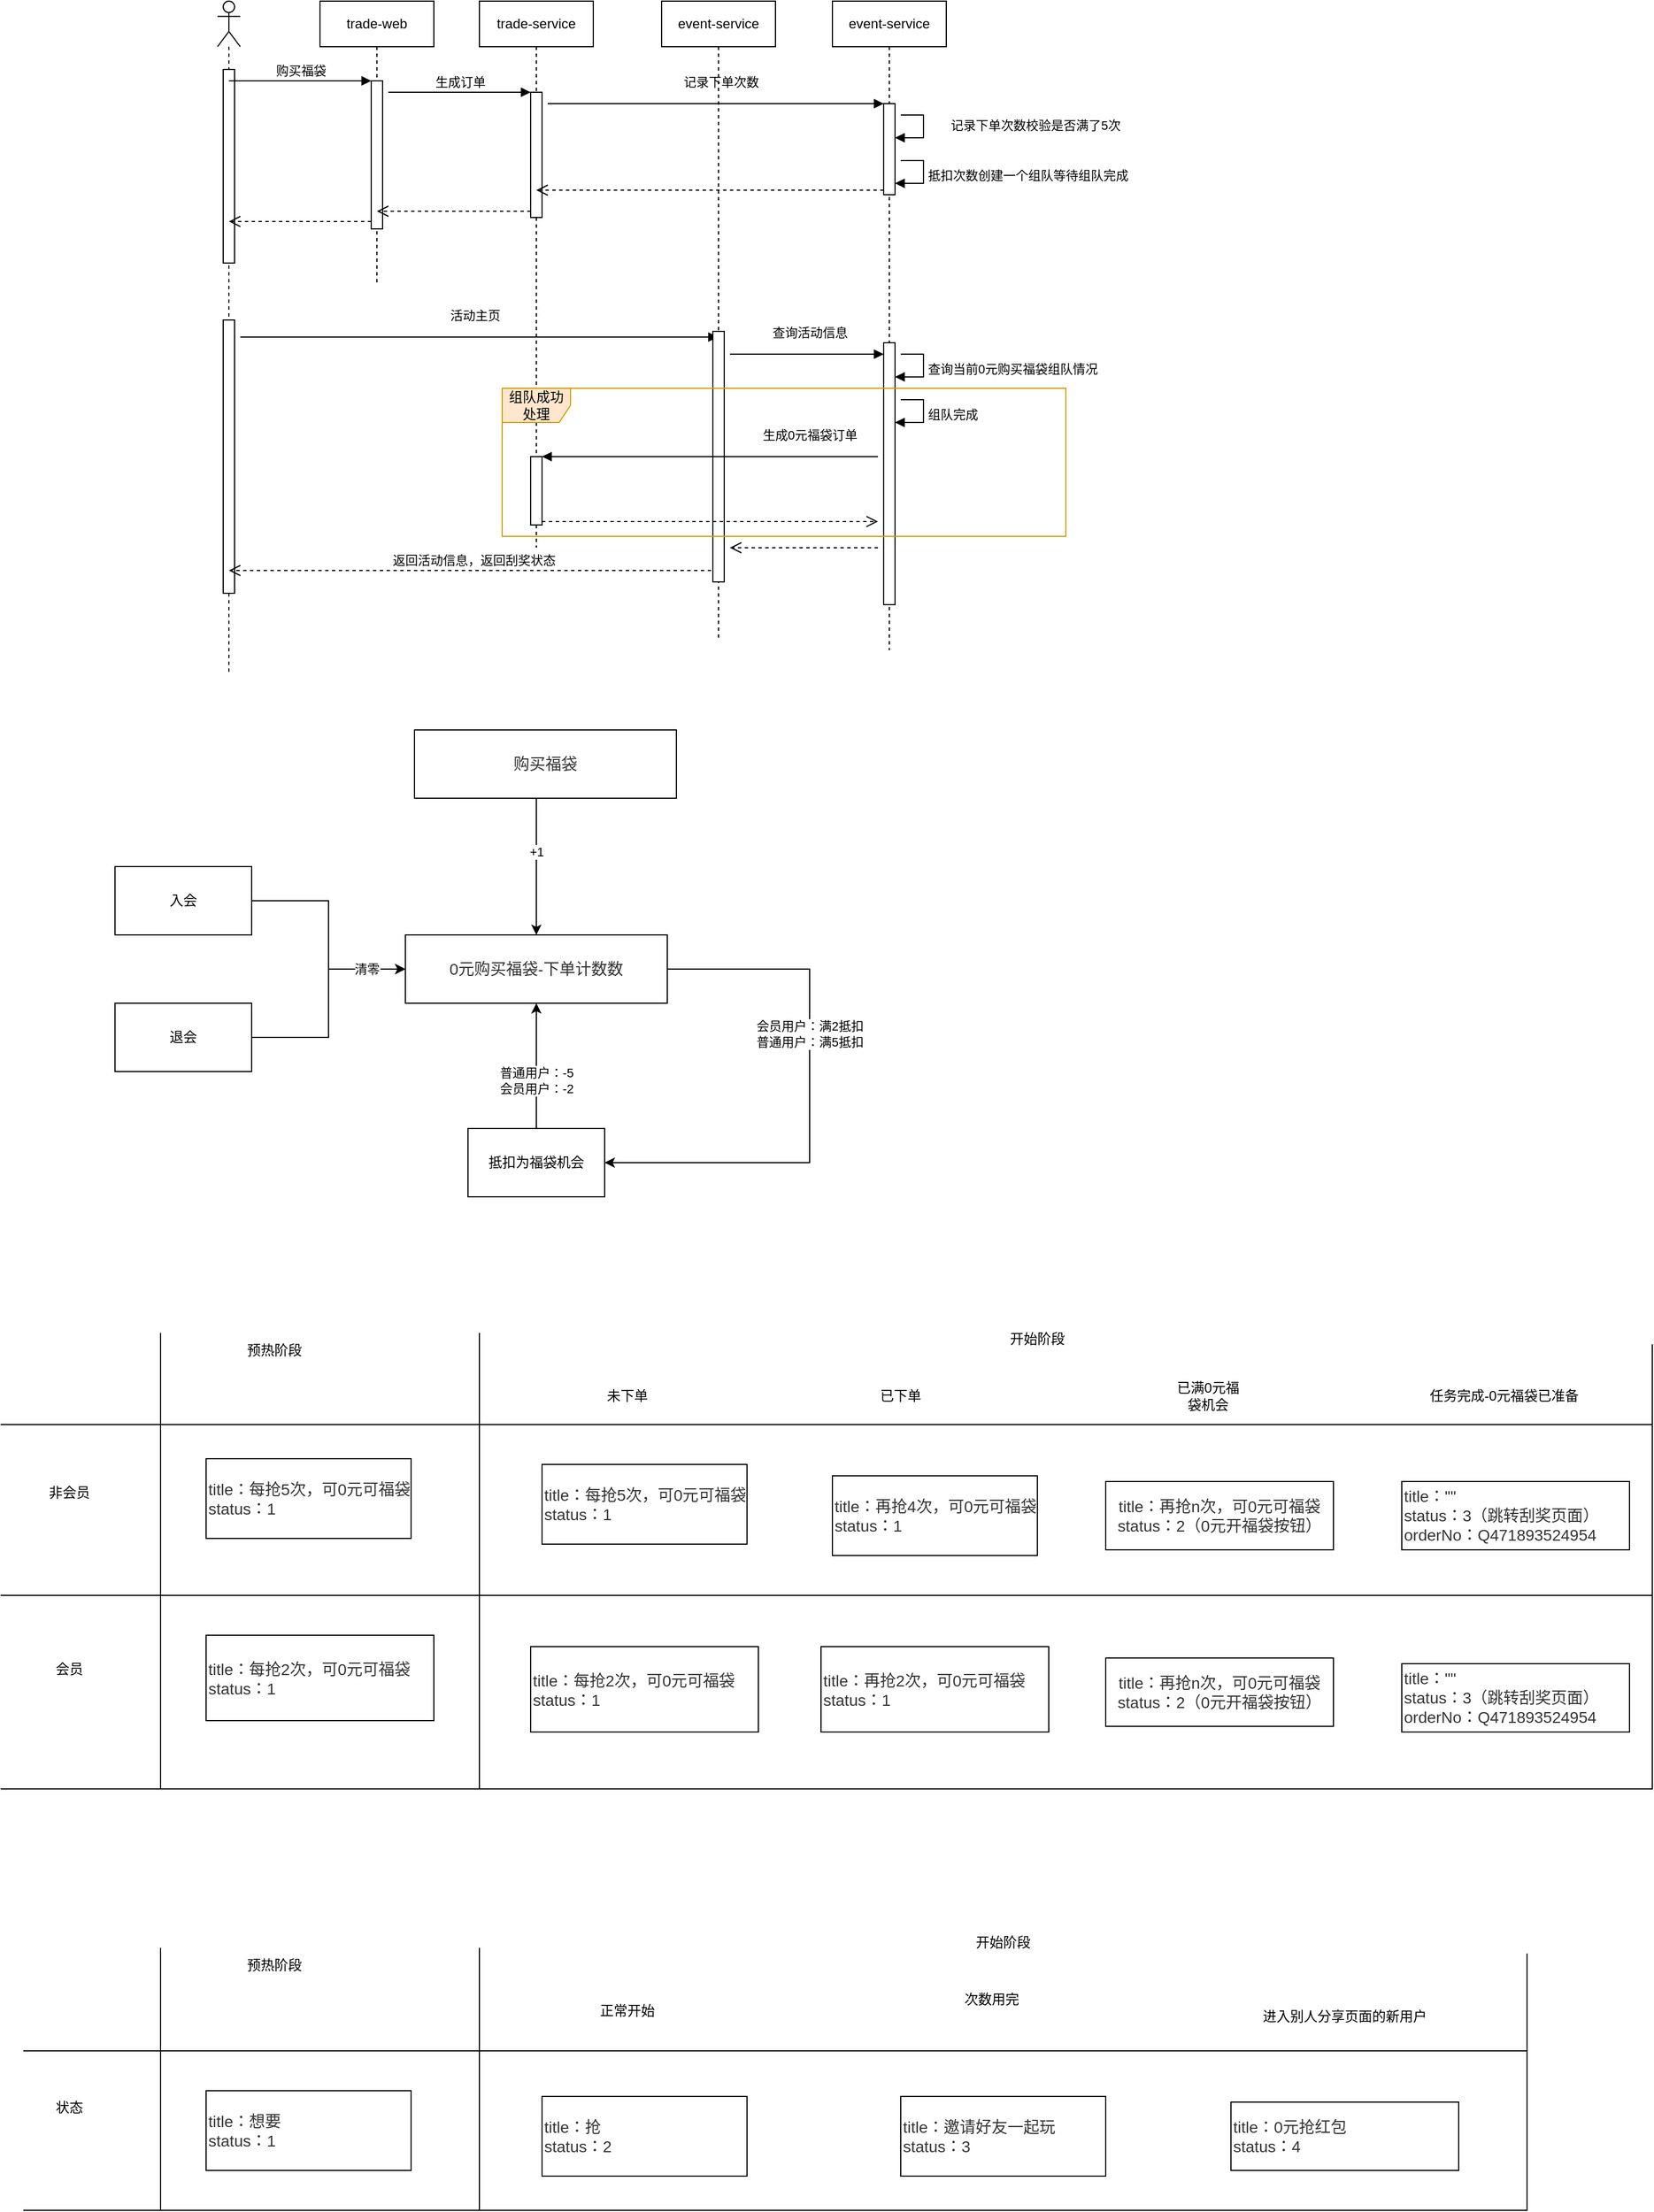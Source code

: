 <mxfile version="20.5.1" type="github">
  <diagram id="ZX7ptl6I8kiIV-eaA9eT" name="第 1 页">
    <mxGraphModel dx="1504" dy="568" grid="1" gridSize="10" guides="1" tooltips="1" connect="1" arrows="1" fold="1" page="1" pageScale="1" pageWidth="827" pageHeight="1169" math="0" shadow="0">
      <root>
        <mxCell id="0" />
        <mxCell id="1" parent="0" />
        <mxCell id="yfVmA0aF0Gnp8G_5uau8-117" value="" style="shape=partialRectangle;whiteSpace=wrap;html=1;bottom=0;top=0;fillColor=none;" vertex="1" parent="1">
          <mxGeometry x="470" y="1795" width="920" height="225" as="geometry" />
        </mxCell>
        <mxCell id="yfVmA0aF0Gnp8G_5uau8-116" value="" style="shape=partialRectangle;whiteSpace=wrap;html=1;bottom=0;top=0;fillColor=none;" vertex="1" parent="1">
          <mxGeometry x="190" y="1790" width="280" height="230" as="geometry" />
        </mxCell>
        <mxCell id="yfVmA0aF0Gnp8G_5uau8-80" value="" style="shape=partialRectangle;whiteSpace=wrap;html=1;left=0;right=0;fillColor=none;" vertex="1" parent="1">
          <mxGeometry x="50" y="1480" width="1450" height="170" as="geometry" />
        </mxCell>
        <mxCell id="yfVmA0aF0Gnp8G_5uau8-78" value="" style="shape=partialRectangle;whiteSpace=wrap;html=1;left=0;right=0;fillColor=none;" vertex="1" parent="1">
          <mxGeometry x="50" y="1330" width="1450" height="150" as="geometry" />
        </mxCell>
        <mxCell id="yfVmA0aF0Gnp8G_5uau8-1" value="trade-service" style="shape=umlLifeline;perimeter=lifelinePerimeter;whiteSpace=wrap;html=1;container=1;collapsible=0;recursiveResize=0;outlineConnect=0;" vertex="1" parent="1">
          <mxGeometry x="470" y="80" width="100" height="480" as="geometry" />
        </mxCell>
        <mxCell id="yfVmA0aF0Gnp8G_5uau8-14" value="" style="html=1;points=[];perimeter=orthogonalPerimeter;" vertex="1" parent="yfVmA0aF0Gnp8G_5uau8-1">
          <mxGeometry x="45" y="80" width="10" height="110" as="geometry" />
        </mxCell>
        <mxCell id="yfVmA0aF0Gnp8G_5uau8-3" value="event-service" style="shape=umlLifeline;perimeter=lifelinePerimeter;whiteSpace=wrap;html=1;container=1;collapsible=0;recursiveResize=0;outlineConnect=0;" vertex="1" parent="1">
          <mxGeometry x="780" y="80" width="100" height="570" as="geometry" />
        </mxCell>
        <mxCell id="yfVmA0aF0Gnp8G_5uau8-17" value="" style="html=1;points=[];perimeter=orthogonalPerimeter;" vertex="1" parent="yfVmA0aF0Gnp8G_5uau8-3">
          <mxGeometry x="45" y="90" width="10" height="80" as="geometry" />
        </mxCell>
        <mxCell id="yfVmA0aF0Gnp8G_5uau8-21" value="记录下单次数校验是否满了5次" style="edgeStyle=orthogonalEdgeStyle;html=1;align=left;spacingLeft=2;endArrow=block;rounded=0;entryX=1;entryY=0;" edge="1" parent="yfVmA0aF0Gnp8G_5uau8-3">
          <mxGeometry x="-0.077" y="20" relative="1" as="geometry">
            <mxPoint x="60" y="100" as="sourcePoint" />
            <Array as="points">
              <mxPoint x="80" y="100" />
            </Array>
            <mxPoint x="55" y="120" as="targetPoint" />
            <mxPoint y="-1" as="offset" />
          </mxGeometry>
        </mxCell>
        <mxCell id="yfVmA0aF0Gnp8G_5uau8-24" value="抵扣次数创建一个组队等待组队完成" style="edgeStyle=orthogonalEdgeStyle;html=1;align=left;spacingLeft=2;endArrow=block;rounded=0;entryX=1;entryY=0;" edge="1" parent="yfVmA0aF0Gnp8G_5uau8-3">
          <mxGeometry relative="1" as="geometry">
            <mxPoint x="60" y="140" as="sourcePoint" />
            <Array as="points">
              <mxPoint x="80" y="140" />
              <mxPoint x="80" y="160" />
            </Array>
            <mxPoint x="55" y="160" as="targetPoint" />
          </mxGeometry>
        </mxCell>
        <mxCell id="yfVmA0aF0Gnp8G_5uau8-4" value="" style="shape=umlLifeline;participant=umlActor;perimeter=lifelinePerimeter;whiteSpace=wrap;html=1;container=1;collapsible=0;recursiveResize=0;verticalAlign=top;spacingTop=36;outlineConnect=0;" vertex="1" parent="1">
          <mxGeometry x="240" y="80" width="20" height="590" as="geometry" />
        </mxCell>
        <mxCell id="yfVmA0aF0Gnp8G_5uau8-13" value="" style="html=1;points=[];perimeter=orthogonalPerimeter;" vertex="1" parent="yfVmA0aF0Gnp8G_5uau8-4">
          <mxGeometry x="5" y="60" width="10" height="170" as="geometry" />
        </mxCell>
        <mxCell id="yfVmA0aF0Gnp8G_5uau8-28" value="" style="html=1;points=[];perimeter=orthogonalPerimeter;" vertex="1" parent="yfVmA0aF0Gnp8G_5uau8-4">
          <mxGeometry x="5" y="280" width="10" height="240" as="geometry" />
        </mxCell>
        <mxCell id="yfVmA0aF0Gnp8G_5uau8-5" value="trade-web" style="shape=umlLifeline;perimeter=lifelinePerimeter;whiteSpace=wrap;html=1;container=1;collapsible=0;recursiveResize=0;outlineConnect=0;" vertex="1" parent="1">
          <mxGeometry x="330" y="80" width="100" height="250" as="geometry" />
        </mxCell>
        <mxCell id="yfVmA0aF0Gnp8G_5uau8-10" value="" style="html=1;points=[];perimeter=orthogonalPerimeter;" vertex="1" parent="yfVmA0aF0Gnp8G_5uau8-5">
          <mxGeometry x="45" y="70" width="10" height="130" as="geometry" />
        </mxCell>
        <mxCell id="yfVmA0aF0Gnp8G_5uau8-11" value="购买福袋" style="html=1;verticalAlign=bottom;endArrow=block;entryX=0;entryY=0;rounded=0;" edge="1" target="yfVmA0aF0Gnp8G_5uau8-10" parent="1" source="yfVmA0aF0Gnp8G_5uau8-4">
          <mxGeometry relative="1" as="geometry">
            <mxPoint x="305" y="150" as="sourcePoint" />
          </mxGeometry>
        </mxCell>
        <mxCell id="yfVmA0aF0Gnp8G_5uau8-15" value="生成订单" style="html=1;verticalAlign=bottom;endArrow=block;entryX=0;entryY=0;rounded=0;" edge="1" target="yfVmA0aF0Gnp8G_5uau8-14" parent="1">
          <mxGeometry relative="1" as="geometry">
            <mxPoint x="390" y="160" as="sourcePoint" />
          </mxGeometry>
        </mxCell>
        <mxCell id="yfVmA0aF0Gnp8G_5uau8-18" value="记录下单次数" style="html=1;verticalAlign=bottom;endArrow=block;entryX=0;entryY=0;rounded=0;" edge="1" target="yfVmA0aF0Gnp8G_5uau8-17" parent="1">
          <mxGeometry x="0.026" y="10" relative="1" as="geometry">
            <mxPoint x="530" y="170" as="sourcePoint" />
            <mxPoint as="offset" />
          </mxGeometry>
        </mxCell>
        <mxCell id="yfVmA0aF0Gnp8G_5uau8-19" value="" style="html=1;verticalAlign=bottom;endArrow=open;dashed=1;endSize=8;exitX=0;exitY=0.95;rounded=0;" edge="1" source="yfVmA0aF0Gnp8G_5uau8-17" parent="1" target="yfVmA0aF0Gnp8G_5uau8-1">
          <mxGeometry relative="1" as="geometry">
            <mxPoint x="655" y="246" as="targetPoint" />
          </mxGeometry>
        </mxCell>
        <mxCell id="yfVmA0aF0Gnp8G_5uau8-16" value="" style="html=1;verticalAlign=bottom;endArrow=open;dashed=1;endSize=8;exitX=0;exitY=0.95;rounded=0;" edge="1" source="yfVmA0aF0Gnp8G_5uau8-14" parent="1" target="yfVmA0aF0Gnp8G_5uau8-5">
          <mxGeometry relative="1" as="geometry">
            <mxPoint x="445" y="236" as="targetPoint" />
          </mxGeometry>
        </mxCell>
        <mxCell id="yfVmA0aF0Gnp8G_5uau8-12" value="" style="html=1;verticalAlign=bottom;endArrow=open;dashed=1;endSize=8;exitX=0;exitY=0.95;rounded=0;" edge="1" source="yfVmA0aF0Gnp8G_5uau8-10" parent="1" target="yfVmA0aF0Gnp8G_5uau8-4">
          <mxGeometry relative="1" as="geometry">
            <mxPoint x="305" y="226" as="targetPoint" />
          </mxGeometry>
        </mxCell>
        <mxCell id="yfVmA0aF0Gnp8G_5uau8-26" value="活动主页" style="html=1;verticalAlign=bottom;endArrow=block;rounded=0;" edge="1" target="yfVmA0aF0Gnp8G_5uau8-35" parent="1">
          <mxGeometry x="-0.024" y="10" relative="1" as="geometry">
            <mxPoint x="260" y="375" as="sourcePoint" />
            <mxPoint x="1" as="offset" />
          </mxGeometry>
        </mxCell>
        <mxCell id="yfVmA0aF0Gnp8G_5uau8-25" value="" style="html=1;points=[];perimeter=orthogonalPerimeter;" vertex="1" parent="1">
          <mxGeometry x="825" y="380" width="10" height="230" as="geometry" />
        </mxCell>
        <mxCell id="yfVmA0aF0Gnp8G_5uau8-29" value="查询当前0元购买福袋组队情况" style="edgeStyle=orthogonalEdgeStyle;html=1;align=left;spacingLeft=2;endArrow=block;rounded=0;entryX=1;entryY=0;" edge="1" parent="1">
          <mxGeometry relative="1" as="geometry">
            <mxPoint x="840" y="390" as="sourcePoint" />
            <Array as="points">
              <mxPoint x="860" y="390" />
              <mxPoint x="860" y="410" />
            </Array>
            <mxPoint x="835" y="410" as="targetPoint" />
          </mxGeometry>
        </mxCell>
        <mxCell id="yfVmA0aF0Gnp8G_5uau8-30" value="组队完成" style="edgeStyle=orthogonalEdgeStyle;html=1;align=left;spacingLeft=2;endArrow=block;rounded=0;entryX=1;entryY=0;" edge="1" parent="1">
          <mxGeometry relative="1" as="geometry">
            <mxPoint x="840" y="430" as="sourcePoint" />
            <Array as="points">
              <mxPoint x="860" y="430" />
              <mxPoint x="860" y="450" />
            </Array>
            <mxPoint x="835" y="450" as="targetPoint" />
          </mxGeometry>
        </mxCell>
        <mxCell id="yfVmA0aF0Gnp8G_5uau8-31" value="" style="html=1;points=[];perimeter=orthogonalPerimeter;" vertex="1" parent="1">
          <mxGeometry x="515" y="480" width="10" height="60" as="geometry" />
        </mxCell>
        <mxCell id="yfVmA0aF0Gnp8G_5uau8-34" value="返回活动信息，返回刮奖状态" style="html=1;verticalAlign=bottom;endArrow=open;dashed=1;endSize=8;rounded=0;" edge="1" parent="1" source="yfVmA0aF0Gnp8G_5uau8-35">
          <mxGeometry relative="1" as="geometry">
            <mxPoint x="590" y="560" as="sourcePoint" />
            <mxPoint x="250" y="580" as="targetPoint" />
          </mxGeometry>
        </mxCell>
        <mxCell id="yfVmA0aF0Gnp8G_5uau8-35" value="event-service" style="shape=umlLifeline;perimeter=lifelinePerimeter;whiteSpace=wrap;html=1;container=1;collapsible=0;recursiveResize=0;outlineConnect=0;" vertex="1" parent="1">
          <mxGeometry x="630" y="80" width="100" height="560" as="geometry" />
        </mxCell>
        <mxCell id="yfVmA0aF0Gnp8G_5uau8-36" value="" style="html=1;points=[];perimeter=orthogonalPerimeter;" vertex="1" parent="yfVmA0aF0Gnp8G_5uau8-35">
          <mxGeometry x="45" y="290" width="10" height="220" as="geometry" />
        </mxCell>
        <mxCell id="yfVmA0aF0Gnp8G_5uau8-39" value="查询活动信息" style="html=1;verticalAlign=bottom;endArrow=block;rounded=0;" edge="1" parent="yfVmA0aF0Gnp8G_5uau8-35" target="yfVmA0aF0Gnp8G_5uau8-25">
          <mxGeometry x="0.037" y="10" width="80" relative="1" as="geometry">
            <mxPoint x="60" y="310" as="sourcePoint" />
            <mxPoint x="140" y="310" as="targetPoint" />
            <mxPoint as="offset" />
          </mxGeometry>
        </mxCell>
        <mxCell id="yfVmA0aF0Gnp8G_5uau8-32" value="生成0元福袋订单" style="html=1;verticalAlign=bottom;endArrow=block;entryX=1;entryY=0;rounded=0;" edge="1" target="yfVmA0aF0Gnp8G_5uau8-31" parent="1">
          <mxGeometry x="-0.593" y="-10" relative="1" as="geometry">
            <mxPoint x="820" y="480" as="sourcePoint" />
            <mxPoint as="offset" />
          </mxGeometry>
        </mxCell>
        <mxCell id="yfVmA0aF0Gnp8G_5uau8-33" value="" style="html=1;verticalAlign=bottom;endArrow=open;dashed=1;endSize=8;exitX=1;exitY=0.95;rounded=0;" edge="1" source="yfVmA0aF0Gnp8G_5uau8-31" parent="1">
          <mxGeometry relative="1" as="geometry">
            <mxPoint x="820" y="537" as="targetPoint" />
          </mxGeometry>
        </mxCell>
        <mxCell id="yfVmA0aF0Gnp8G_5uau8-40" value="" style="html=1;verticalAlign=bottom;endArrow=open;dashed=1;endSize=8;rounded=0;" edge="1" parent="1">
          <mxGeometry x="-0.146" y="-20" relative="1" as="geometry">
            <mxPoint x="820" y="560" as="sourcePoint" />
            <mxPoint x="690" y="560" as="targetPoint" />
            <mxPoint as="offset" />
          </mxGeometry>
        </mxCell>
        <mxCell id="yfVmA0aF0Gnp8G_5uau8-42" value="组队成功处理" style="shape=umlFrame;whiteSpace=wrap;html=1;fillColor=#ffe6cc;strokeColor=#d79b00;" vertex="1" parent="1">
          <mxGeometry x="490" y="420" width="495" height="130" as="geometry" />
        </mxCell>
        <mxCell id="yfVmA0aF0Gnp8G_5uau8-48" value="" style="edgeStyle=orthogonalEdgeStyle;rounded=0;orthogonalLoop=1;jettySize=auto;html=1;entryX=0.5;entryY=1;entryDx=0;entryDy=0;exitX=0.5;exitY=0;exitDx=0;exitDy=0;" edge="1" parent="1" source="yfVmA0aF0Gnp8G_5uau8-47" target="yfVmA0aF0Gnp8G_5uau8-43">
          <mxGeometry relative="1" as="geometry">
            <mxPoint x="380" y="1030" as="sourcePoint" />
          </mxGeometry>
        </mxCell>
        <mxCell id="yfVmA0aF0Gnp8G_5uau8-49" value="普通用户：-5&lt;br&gt;会员用户：-2" style="edgeLabel;html=1;align=center;verticalAlign=middle;resizable=0;points=[];" vertex="1" connectable="0" parent="yfVmA0aF0Gnp8G_5uau8-48">
          <mxGeometry x="-0.259" relative="1" as="geometry">
            <mxPoint y="-1" as="offset" />
          </mxGeometry>
        </mxCell>
        <mxCell id="yfVmA0aF0Gnp8G_5uau8-57" value="" style="edgeStyle=orthogonalEdgeStyle;rounded=0;orthogonalLoop=1;jettySize=auto;html=1;entryX=1;entryY=0.5;entryDx=0;entryDy=0;exitX=1;exitY=0.5;exitDx=0;exitDy=0;" edge="1" parent="1" source="yfVmA0aF0Gnp8G_5uau8-43" target="yfVmA0aF0Gnp8G_5uau8-47">
          <mxGeometry relative="1" as="geometry">
            <mxPoint x="770" y="930.0" as="targetPoint" />
            <Array as="points">
              <mxPoint x="760" y="930" />
              <mxPoint x="760" y="1100" />
            </Array>
          </mxGeometry>
        </mxCell>
        <mxCell id="yfVmA0aF0Gnp8G_5uau8-58" value="会员用户：满2抵扣&lt;br&gt;普通用户：满5抵扣" style="edgeLabel;html=1;align=center;verticalAlign=middle;resizable=0;points=[];" vertex="1" connectable="0" parent="yfVmA0aF0Gnp8G_5uau8-57">
          <mxGeometry x="-0.235" relative="1" as="geometry">
            <mxPoint as="offset" />
          </mxGeometry>
        </mxCell>
        <mxCell id="yfVmA0aF0Gnp8G_5uau8-43" value="&lt;span style=&quot;color: rgb(51, 51, 51); font-family: Arial, sans-serif; font-size: 14px; text-align: start; background-color: rgb(255, 255, 255);&quot;&gt;0元购买福袋-下单计数数&lt;/span&gt;" style="rounded=0;whiteSpace=wrap;html=1;" vertex="1" parent="1">
          <mxGeometry x="405" y="900" width="230" height="60" as="geometry" />
        </mxCell>
        <mxCell id="yfVmA0aF0Gnp8G_5uau8-45" value="" style="edgeStyle=orthogonalEdgeStyle;rounded=0;orthogonalLoop=1;jettySize=auto;html=1;" edge="1" parent="1" source="yfVmA0aF0Gnp8G_5uau8-44" target="yfVmA0aF0Gnp8G_5uau8-43">
          <mxGeometry relative="1" as="geometry">
            <Array as="points">
              <mxPoint x="520" y="800" />
              <mxPoint x="520" y="800" />
            </Array>
          </mxGeometry>
        </mxCell>
        <mxCell id="yfVmA0aF0Gnp8G_5uau8-46" value="+1" style="edgeLabel;html=1;align=center;verticalAlign=middle;resizable=0;points=[];" vertex="1" connectable="0" parent="yfVmA0aF0Gnp8G_5uau8-45">
          <mxGeometry x="0.319" relative="1" as="geometry">
            <mxPoint y="-32" as="offset" />
          </mxGeometry>
        </mxCell>
        <mxCell id="yfVmA0aF0Gnp8G_5uau8-44" value="&lt;span style=&quot;color: rgb(51, 51, 51); font-family: Arial, sans-serif; font-size: 14px; text-align: start; background-color: rgb(255, 255, 255);&quot;&gt;购买福袋&lt;/span&gt;" style="rounded=0;whiteSpace=wrap;html=1;" vertex="1" parent="1">
          <mxGeometry x="413" y="720" width="230" height="60" as="geometry" />
        </mxCell>
        <mxCell id="yfVmA0aF0Gnp8G_5uau8-47" value="抵扣为福袋机会" style="whiteSpace=wrap;html=1;rounded=0;" vertex="1" parent="1">
          <mxGeometry x="460" y="1070" width="120" height="60" as="geometry" />
        </mxCell>
        <mxCell id="yfVmA0aF0Gnp8G_5uau8-51" style="edgeStyle=orthogonalEdgeStyle;rounded=0;orthogonalLoop=1;jettySize=auto;html=1;entryX=0;entryY=0.5;entryDx=0;entryDy=0;" edge="1" parent="1" source="yfVmA0aF0Gnp8G_5uau8-50" target="yfVmA0aF0Gnp8G_5uau8-43">
          <mxGeometry relative="1" as="geometry" />
        </mxCell>
        <mxCell id="yfVmA0aF0Gnp8G_5uau8-50" value="入会" style="rounded=0;whiteSpace=wrap;html=1;" vertex="1" parent="1">
          <mxGeometry x="150" y="840" width="120" height="60" as="geometry" />
        </mxCell>
        <mxCell id="yfVmA0aF0Gnp8G_5uau8-54" value="" style="edgeStyle=orthogonalEdgeStyle;rounded=0;orthogonalLoop=1;jettySize=auto;html=1;entryX=0;entryY=0.5;entryDx=0;entryDy=0;" edge="1" parent="1" source="yfVmA0aF0Gnp8G_5uau8-52" target="yfVmA0aF0Gnp8G_5uau8-43">
          <mxGeometry relative="1" as="geometry">
            <mxPoint x="350" y="990.0" as="targetPoint" />
          </mxGeometry>
        </mxCell>
        <mxCell id="yfVmA0aF0Gnp8G_5uau8-55" value="清零" style="edgeLabel;html=1;align=center;verticalAlign=middle;resizable=0;points=[];" vertex="1" connectable="0" parent="yfVmA0aF0Gnp8G_5uau8-54">
          <mxGeometry x="0.813" y="1" relative="1" as="geometry">
            <mxPoint x="-16" y="1" as="offset" />
          </mxGeometry>
        </mxCell>
        <mxCell id="yfVmA0aF0Gnp8G_5uau8-52" value="退会" style="rounded=0;whiteSpace=wrap;html=1;" vertex="1" parent="1">
          <mxGeometry x="150" y="960" width="120" height="60" as="geometry" />
        </mxCell>
        <mxCell id="yfVmA0aF0Gnp8G_5uau8-59" value="&lt;span style=&quot;color: rgb(51, 51, 51); font-family: Arial, sans-serif; font-size: 14px; background-color: rgb(255, 255, 255);&quot;&gt;title：每抢5次，可0元可福袋&lt;br&gt;status：1&lt;br&gt;&lt;/span&gt;" style="rounded=0;whiteSpace=wrap;html=1;align=left;" vertex="1" parent="1">
          <mxGeometry x="230" y="1360" width="180" height="70" as="geometry" />
        </mxCell>
        <mxCell id="yfVmA0aF0Gnp8G_5uau8-60" value="&lt;span style=&quot;color: rgb(51, 51, 51); font-family: Arial, sans-serif; font-size: 14px; background-color: rgb(255, 255, 255);&quot;&gt;title：每抢2次，可0元可福袋&lt;br&gt;status：1&lt;br&gt;&lt;/span&gt;" style="rounded=0;whiteSpace=wrap;html=1;align=left;" vertex="1" parent="1">
          <mxGeometry x="230" y="1515" width="200" height="75" as="geometry" />
        </mxCell>
        <mxCell id="yfVmA0aF0Gnp8G_5uau8-61" value="预热阶段" style="text;html=1;strokeColor=none;fillColor=none;align=center;verticalAlign=middle;whiteSpace=wrap;rounded=0;" vertex="1" parent="1">
          <mxGeometry x="260" y="1250" width="60" height="30" as="geometry" />
        </mxCell>
        <mxCell id="yfVmA0aF0Gnp8G_5uau8-62" value="非会员" style="text;html=1;strokeColor=none;fillColor=none;align=center;verticalAlign=middle;whiteSpace=wrap;rounded=0;" vertex="1" parent="1">
          <mxGeometry x="80" y="1375" width="60" height="30" as="geometry" />
        </mxCell>
        <mxCell id="yfVmA0aF0Gnp8G_5uau8-63" value="会员" style="text;html=1;strokeColor=none;fillColor=none;align=center;verticalAlign=middle;whiteSpace=wrap;rounded=0;" vertex="1" parent="1">
          <mxGeometry x="80" y="1530" width="60" height="30" as="geometry" />
        </mxCell>
        <mxCell id="yfVmA0aF0Gnp8G_5uau8-64" value="开始阶段" style="text;html=1;strokeColor=none;fillColor=none;align=center;verticalAlign=middle;whiteSpace=wrap;rounded=0;" vertex="1" parent="1">
          <mxGeometry x="930" y="1240" width="60" height="30" as="geometry" />
        </mxCell>
        <mxCell id="yfVmA0aF0Gnp8G_5uau8-69" value="未下单" style="text;html=1;strokeColor=none;fillColor=none;align=center;verticalAlign=middle;whiteSpace=wrap;rounded=0;" vertex="1" parent="1">
          <mxGeometry x="570" y="1290" width="60" height="30" as="geometry" />
        </mxCell>
        <mxCell id="yfVmA0aF0Gnp8G_5uau8-70" value="已下单" style="text;html=1;strokeColor=none;fillColor=none;align=center;verticalAlign=middle;whiteSpace=wrap;rounded=0;" vertex="1" parent="1">
          <mxGeometry x="810" y="1290" width="60" height="30" as="geometry" />
        </mxCell>
        <mxCell id="yfVmA0aF0Gnp8G_5uau8-71" value="已满0元福袋机会" style="text;html=1;strokeColor=none;fillColor=none;align=center;verticalAlign=middle;whiteSpace=wrap;rounded=0;" vertex="1" parent="1">
          <mxGeometry x="1080" y="1290" width="60" height="30" as="geometry" />
        </mxCell>
        <mxCell id="yfVmA0aF0Gnp8G_5uau8-72" value="&lt;span style=&quot;color: rgb(51, 51, 51); font-family: Arial, sans-serif; font-size: 14px; text-align: left; background-color: rgb(255, 255, 255);&quot;&gt;title：再抢n次，可0元可福袋&lt;br&gt;status：2（0元开福袋按钮）&lt;br&gt;&lt;/span&gt;" style="rounded=0;whiteSpace=wrap;html=1;" vertex="1" parent="1">
          <mxGeometry x="1020" y="1380" width="200" height="60" as="geometry" />
        </mxCell>
        <mxCell id="yfVmA0aF0Gnp8G_5uau8-74" value="任务完成-0元福袋已准备" style="text;html=1;strokeColor=none;fillColor=none;align=center;verticalAlign=middle;whiteSpace=wrap;rounded=0;" vertex="1" parent="1">
          <mxGeometry x="1300" y="1290" width="140" height="30" as="geometry" />
        </mxCell>
        <mxCell id="yfVmA0aF0Gnp8G_5uau8-85" value="&lt;span style=&quot;color: rgb(51, 51, 51); font-family: Arial, sans-serif; font-size: 14px; background-color: rgb(255, 255, 255);&quot;&gt;title：每抢5次，可0元可福袋&lt;br&gt;status：1&lt;br&gt;&lt;/span&gt;" style="rounded=0;whiteSpace=wrap;html=1;align=left;" vertex="1" parent="1">
          <mxGeometry x="525" y="1365" width="180" height="70" as="geometry" />
        </mxCell>
        <mxCell id="yfVmA0aF0Gnp8G_5uau8-86" value="&lt;span style=&quot;color: rgb(51, 51, 51); font-family: Arial, sans-serif; font-size: 14px; background-color: rgb(255, 255, 255);&quot;&gt;title：每抢2次，可0元可福袋&lt;br&gt;status：1&lt;br&gt;&lt;/span&gt;" style="rounded=0;whiteSpace=wrap;html=1;align=left;" vertex="1" parent="1">
          <mxGeometry x="515" y="1525" width="200" height="75" as="geometry" />
        </mxCell>
        <mxCell id="yfVmA0aF0Gnp8G_5uau8-87" value="&lt;span style=&quot;color: rgb(51, 51, 51); font-family: Arial, sans-serif; font-size: 14px; background-color: rgb(255, 255, 255);&quot;&gt;title：再抢4次，可0元可福袋&lt;br&gt;status：1&lt;br&gt;&lt;/span&gt;" style="rounded=0;whiteSpace=wrap;html=1;align=left;" vertex="1" parent="1">
          <mxGeometry x="780" y="1375" width="180" height="70" as="geometry" />
        </mxCell>
        <mxCell id="yfVmA0aF0Gnp8G_5uau8-89" value="&lt;span style=&quot;color: rgb(51, 51, 51); font-family: Arial, sans-serif; font-size: 14px; background-color: rgb(255, 255, 255);&quot;&gt;title：再抢2次，可0元可福袋&lt;br&gt;status：1&lt;br&gt;&lt;/span&gt;" style="rounded=0;whiteSpace=wrap;html=1;align=left;" vertex="1" parent="1">
          <mxGeometry x="770" y="1525" width="200" height="75" as="geometry" />
        </mxCell>
        <mxCell id="yfVmA0aF0Gnp8G_5uau8-90" value="&lt;span style=&quot;color: rgb(51, 51, 51); font-family: Arial, sans-serif; font-size: 14px; text-align: left; background-color: rgb(255, 255, 255);&quot;&gt;title：再抢n次，可0元可福袋&lt;br&gt;status：2（0元开福袋按钮）&lt;br&gt;&lt;/span&gt;" style="rounded=0;whiteSpace=wrap;html=1;" vertex="1" parent="1">
          <mxGeometry x="1020" y="1535" width="200" height="60" as="geometry" />
        </mxCell>
        <mxCell id="yfVmA0aF0Gnp8G_5uau8-91" value="&lt;span style=&quot;color: rgb(51, 51, 51); font-family: Arial, sans-serif; font-size: 14px; background-color: rgb(255, 255, 255);&quot;&gt;title：&quot;&quot;&lt;br&gt;status：3（&lt;/span&gt;&lt;span style=&quot;color: rgb(51, 51, 51); font-family: Arial, sans-serif; font-size: 14px; background-color: rgb(255, 255, 255);&quot;&gt;跳转刮奖页面&lt;/span&gt;&lt;span style=&quot;background-color: rgb(255, 255, 255);&quot;&gt;&lt;font face=&quot;Arial, sans-serif&quot; color=&quot;#333333&quot;&gt;&lt;span style=&quot;font-size: 14px;&quot;&gt;）&lt;/span&gt;&lt;/font&gt;&lt;br&gt;&lt;font face=&quot;Arial, sans-serif&quot; color=&quot;#333333&quot;&gt;&lt;span style=&quot;font-size: 14px;&quot;&gt;orderNo：Q471893524954&lt;/span&gt;&lt;/font&gt;&lt;br&gt;&lt;/span&gt;" style="rounded=0;whiteSpace=wrap;html=1;align=left;" vertex="1" parent="1">
          <mxGeometry x="1280" y="1380" width="200" height="60" as="geometry" />
        </mxCell>
        <mxCell id="yfVmA0aF0Gnp8G_5uau8-92" value="&lt;span style=&quot;color: rgb(51, 51, 51); font-family: Arial, sans-serif; font-size: 14px; background-color: rgb(255, 255, 255);&quot;&gt;title：&quot;&quot;&lt;br&gt;status：3（&lt;/span&gt;&lt;span style=&quot;color: rgb(51, 51, 51); font-family: Arial, sans-serif; font-size: 14px; background-color: rgb(255, 255, 255);&quot;&gt;跳转刮奖页面&lt;/span&gt;&lt;span style=&quot;background-color: rgb(255, 255, 255);&quot;&gt;&lt;font face=&quot;Arial, sans-serif&quot; color=&quot;#333333&quot;&gt;&lt;span style=&quot;font-size: 14px;&quot;&gt;）&lt;/span&gt;&lt;/font&gt;&lt;br&gt;&lt;font face=&quot;Arial, sans-serif&quot; color=&quot;#333333&quot;&gt;&lt;span style=&quot;font-size: 14px;&quot;&gt;orderNo：Q471893524954&lt;/span&gt;&lt;/font&gt;&lt;br&gt;&lt;/span&gt;" style="rounded=0;whiteSpace=wrap;html=1;align=left;" vertex="1" parent="1">
          <mxGeometry x="1280" y="1540" width="200" height="60" as="geometry" />
        </mxCell>
        <mxCell id="yfVmA0aF0Gnp8G_5uau8-93" value="" style="shape=partialRectangle;whiteSpace=wrap;html=1;bottom=0;top=0;fillColor=none;" vertex="1" parent="1">
          <mxGeometry x="190" y="1250" width="280" height="400" as="geometry" />
        </mxCell>
        <mxCell id="yfVmA0aF0Gnp8G_5uau8-94" value="" style="shape=partialRectangle;whiteSpace=wrap;html=1;bottom=0;top=0;fillColor=none;" vertex="1" parent="1">
          <mxGeometry x="470" y="1260" width="1030" height="390" as="geometry" />
        </mxCell>
        <mxCell id="yfVmA0aF0Gnp8G_5uau8-97" value="" style="shape=partialRectangle;whiteSpace=wrap;html=1;left=0;right=0;fillColor=none;" vertex="1" parent="1">
          <mxGeometry x="70" y="1880" width="1320" height="140" as="geometry" />
        </mxCell>
        <mxCell id="yfVmA0aF0Gnp8G_5uau8-98" value="&lt;span style=&quot;color: rgb(51, 51, 51); font-family: Arial, sans-serif; font-size: 14px; background-color: rgb(255, 255, 255);&quot;&gt;title：想要&lt;br&gt;status：1&lt;br&gt;&lt;/span&gt;" style="rounded=0;whiteSpace=wrap;html=1;align=left;" vertex="1" parent="1">
          <mxGeometry x="230" y="1915" width="180" height="70" as="geometry" />
        </mxCell>
        <mxCell id="yfVmA0aF0Gnp8G_5uau8-100" value="预热阶段" style="text;html=1;strokeColor=none;fillColor=none;align=center;verticalAlign=middle;whiteSpace=wrap;rounded=0;" vertex="1" parent="1">
          <mxGeometry x="260" y="1790" width="60" height="30" as="geometry" />
        </mxCell>
        <mxCell id="yfVmA0aF0Gnp8G_5uau8-101" value="状态" style="text;html=1;strokeColor=none;fillColor=none;align=center;verticalAlign=middle;whiteSpace=wrap;rounded=0;" vertex="1" parent="1">
          <mxGeometry x="80" y="1915" width="60" height="30" as="geometry" />
        </mxCell>
        <mxCell id="yfVmA0aF0Gnp8G_5uau8-103" value="开始阶段" style="text;html=1;strokeColor=none;fillColor=none;align=center;verticalAlign=middle;whiteSpace=wrap;rounded=0;" vertex="1" parent="1">
          <mxGeometry x="900" y="1770" width="60" height="30" as="geometry" />
        </mxCell>
        <mxCell id="yfVmA0aF0Gnp8G_5uau8-104" value="正常开始" style="text;html=1;strokeColor=none;fillColor=none;align=center;verticalAlign=middle;whiteSpace=wrap;rounded=0;" vertex="1" parent="1">
          <mxGeometry x="570" y="1830" width="60" height="30" as="geometry" />
        </mxCell>
        <mxCell id="yfVmA0aF0Gnp8G_5uau8-105" value="次数用完" style="text;html=1;strokeColor=none;fillColor=none;align=center;verticalAlign=middle;whiteSpace=wrap;rounded=0;" vertex="1" parent="1">
          <mxGeometry x="890" y="1820" width="60" height="30" as="geometry" />
        </mxCell>
        <mxCell id="yfVmA0aF0Gnp8G_5uau8-106" value="进入别人分享页面的新用户" style="text;html=1;strokeColor=none;fillColor=none;align=center;verticalAlign=middle;whiteSpace=wrap;rounded=0;" vertex="1" parent="1">
          <mxGeometry x="1145" y="1830" width="170" height="40" as="geometry" />
        </mxCell>
        <mxCell id="yfVmA0aF0Gnp8G_5uau8-107" value="&lt;span style=&quot;color: rgb(51, 51, 51); font-family: Arial, sans-serif; font-size: 14px; background-color: rgb(255, 255, 255);&quot;&gt;title：0元抢红包&lt;br&gt;status：4&lt;br&gt;&lt;/span&gt;" style="rounded=0;whiteSpace=wrap;html=1;align=left;" vertex="1" parent="1">
          <mxGeometry x="1130" y="1925" width="200" height="60" as="geometry" />
        </mxCell>
        <mxCell id="yfVmA0aF0Gnp8G_5uau8-109" value="&lt;span style=&quot;color: rgb(51, 51, 51); font-family: Arial, sans-serif; font-size: 14px; background-color: rgb(255, 255, 255);&quot;&gt;title：抢&lt;br&gt;status：2&lt;br&gt;&lt;/span&gt;" style="rounded=0;whiteSpace=wrap;html=1;align=left;" vertex="1" parent="1">
          <mxGeometry x="525" y="1920" width="180" height="70" as="geometry" />
        </mxCell>
        <mxCell id="yfVmA0aF0Gnp8G_5uau8-111" value="&lt;span style=&quot;color: rgb(51, 51, 51); font-family: Arial, sans-serif; font-size: 14px; background-color: rgb(255, 255, 255);&quot;&gt;title：邀请好友一起玩&lt;br&gt;status：3&lt;br&gt;&lt;/span&gt;" style="rounded=0;whiteSpace=wrap;html=1;align=left;" vertex="1" parent="1">
          <mxGeometry x="840" y="1920" width="180" height="70" as="geometry" />
        </mxCell>
      </root>
    </mxGraphModel>
  </diagram>
</mxfile>
